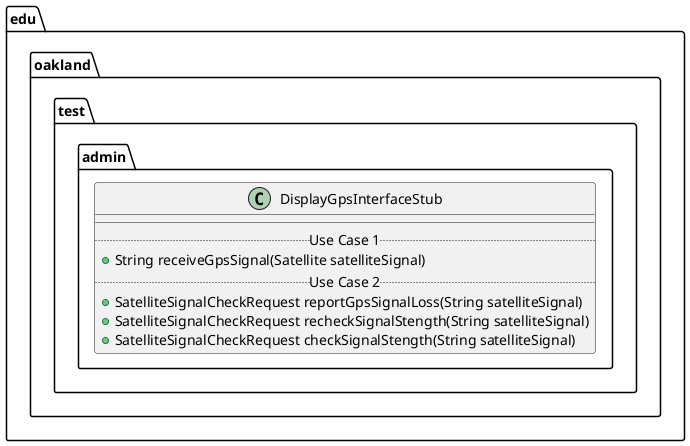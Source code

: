 @startuml DisplayGpsInterfaceStub

package edu.oakland.test.admin {
    class DisplayGpsInterfaceStub {
        __
        .. Use Case 1 ..
        + String receiveGpsSignal(Satellite satelliteSignal)
        .. Use Case 2 ..
        + SatelliteSignalCheckRequest reportGpsSignalLoss(String satelliteSignal)
        + SatelliteSignalCheckRequest recheckSignalStength(String satelliteSignal)
        + SatelliteSignalCheckRequest checkSignalStength(String satelliteSignal)
    }
}

@enduml
